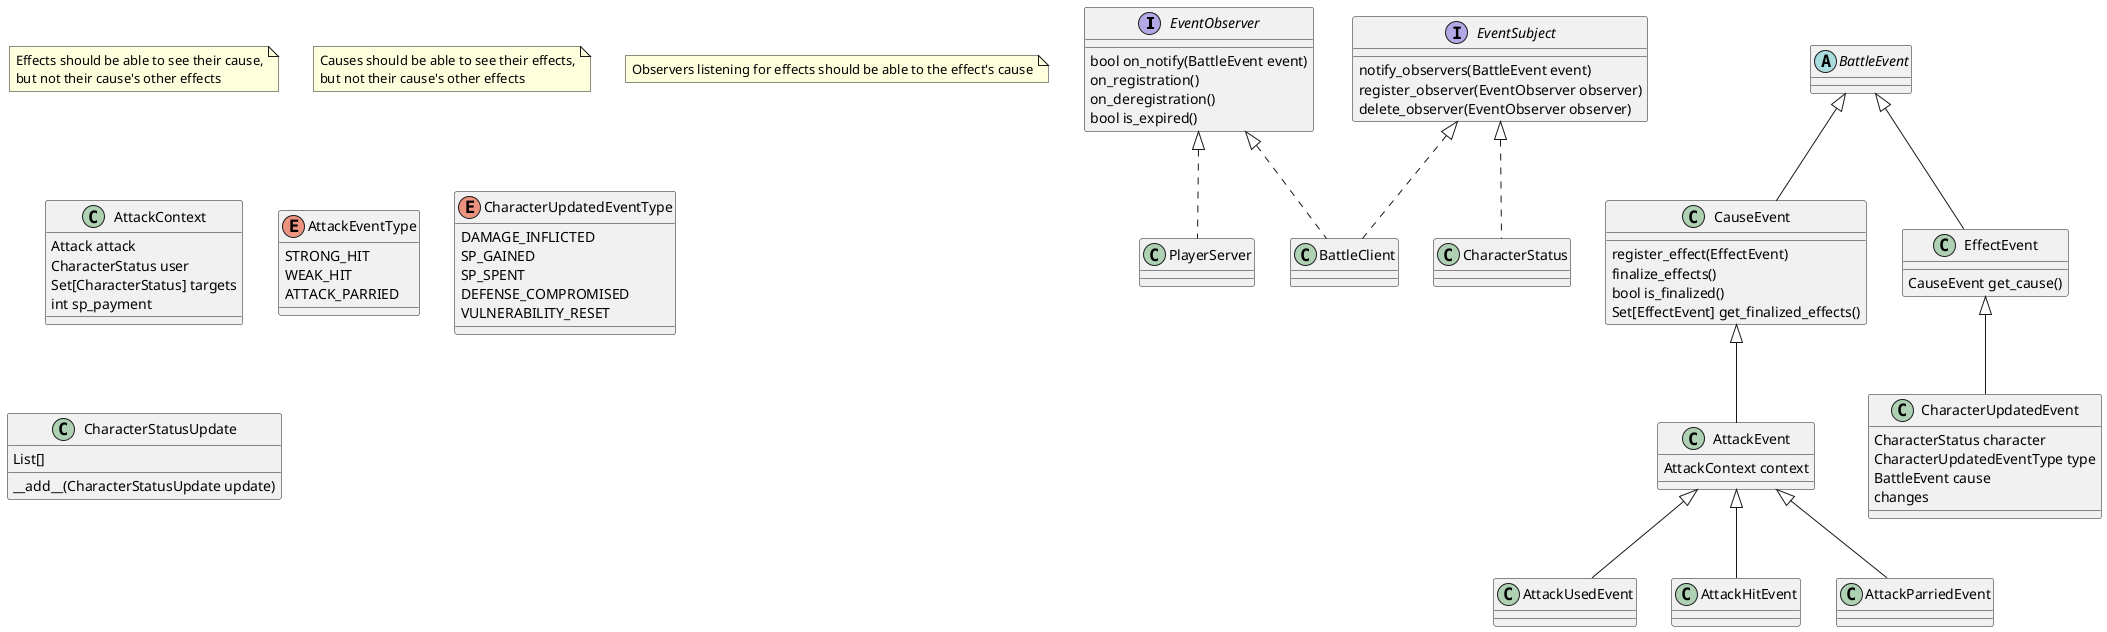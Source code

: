 @startuml
'https://plantuml.com/class-diagram

interface EventObserver {
    bool on_notify(BattleEvent event)
    on_registration()
    on_deregistration()
    bool is_expired()
    'expire()
}
EventObserver <|.. BattleClient
EventObserver <|.. PlayerServer

interface EventSubject {
    notify_observers(BattleEvent event)
    register_observer(EventObserver observer)
    delete_observer(EventObserver observer)
}
EventSubject <|.. CharacterStatus
EventSubject <|.. BattleClient

abstract class BattleEvent {

}

note "Effects should be able to see their cause,\nbut not their cause's other effects" as n1
note "Causes should be able to see their effects,\nbut not their cause's other effects" as n2
note "Observers listening for effects should be able to the effect's cause" as n3

class CauseEvent {
    register_effect(EffectEvent)
    finalize_effects()
    bool is_finalized()
    Set[EffectEvent] get_finalized_effects()
}
BattleEvent <|-- CauseEvent

class EffectEvent {
    CauseEvent get_cause()
}
BattleEvent <|-- EffectEvent

class CharacterUpdatedEvent {
    CharacterStatus character
    CharacterUpdatedEventType type
    BattleEvent cause
    changes
}
EffectEvent <|-- CharacterUpdatedEvent

/'
class CharacterDamagedEvent
CharacterUpdatedEvent <|-- CharacterDamagedEvent

class CharacterStaggeredEvent
CharacterUpdatedEvent <|-- CharacterStaggeredEvent

class CharacterGainedSpEvent
CharacterUpdatedEvent <|-- CharacterGainedSpEvent

class CharacterPaidCostEvent
CharacterUpdatedEvent <|-- CharacterPaidCostEvent

class CharacterDefenseCompromisedEvent
CharacterUpdatedEvent <|-- CharacterDefenseCompromisedEvent

class CharacterVulnerabilityResetEvent
CharacterUpdatedEvent <|-- CharacterVulnerabilityResetEvent
'/

class AttackEvent {
    AttackContext context
}
CauseEvent <|-- AttackEvent

class AttackContext {
    Attack attack
    CharacterStatus user
    Set[CharacterStatus] targets
    int sp_payment



}

class AttackUsedEvent
AttackEvent <|-- AttackUsedEvent

class AttackHitEvent
AttackEvent <|-- AttackHitEvent

class AttackParriedEvent
AttackEvent <|-- AttackParriedEvent



/'
class PartyEvent
BattleEvent <|-- PartyEvent

class PartyStartTurnEvent
PartyEvent <|-- PartyStartTurnEvent

class PartyTurnIntervalEvent
PartyEvent <|-- PartyTurnIntervalEvent

class PartyEndTurnEvent
PartyEvent <|-- PartyEndTurnEvent

class PartyWipedOutEvent
PartyEvent <|-- PartyWipedOutEvent

class CharacterStatus
EventSubject <|.. CharacterStatus
'/

enum AttackEventType {
    STRONG_HIT
    WEAK_HIT
    ATTACK_PARRIED

}

enum CharacterUpdatedEventType {
    DAMAGE_INFLICTED
    SP_GAINED
    SP_SPENT
    DEFENSE_COMPROMISED
    VULNERABILITY_RESET
}

class CharacterStatusUpdate {
    List[]
    __add__(CharacterStatusUpdate update)

}

@enduml
